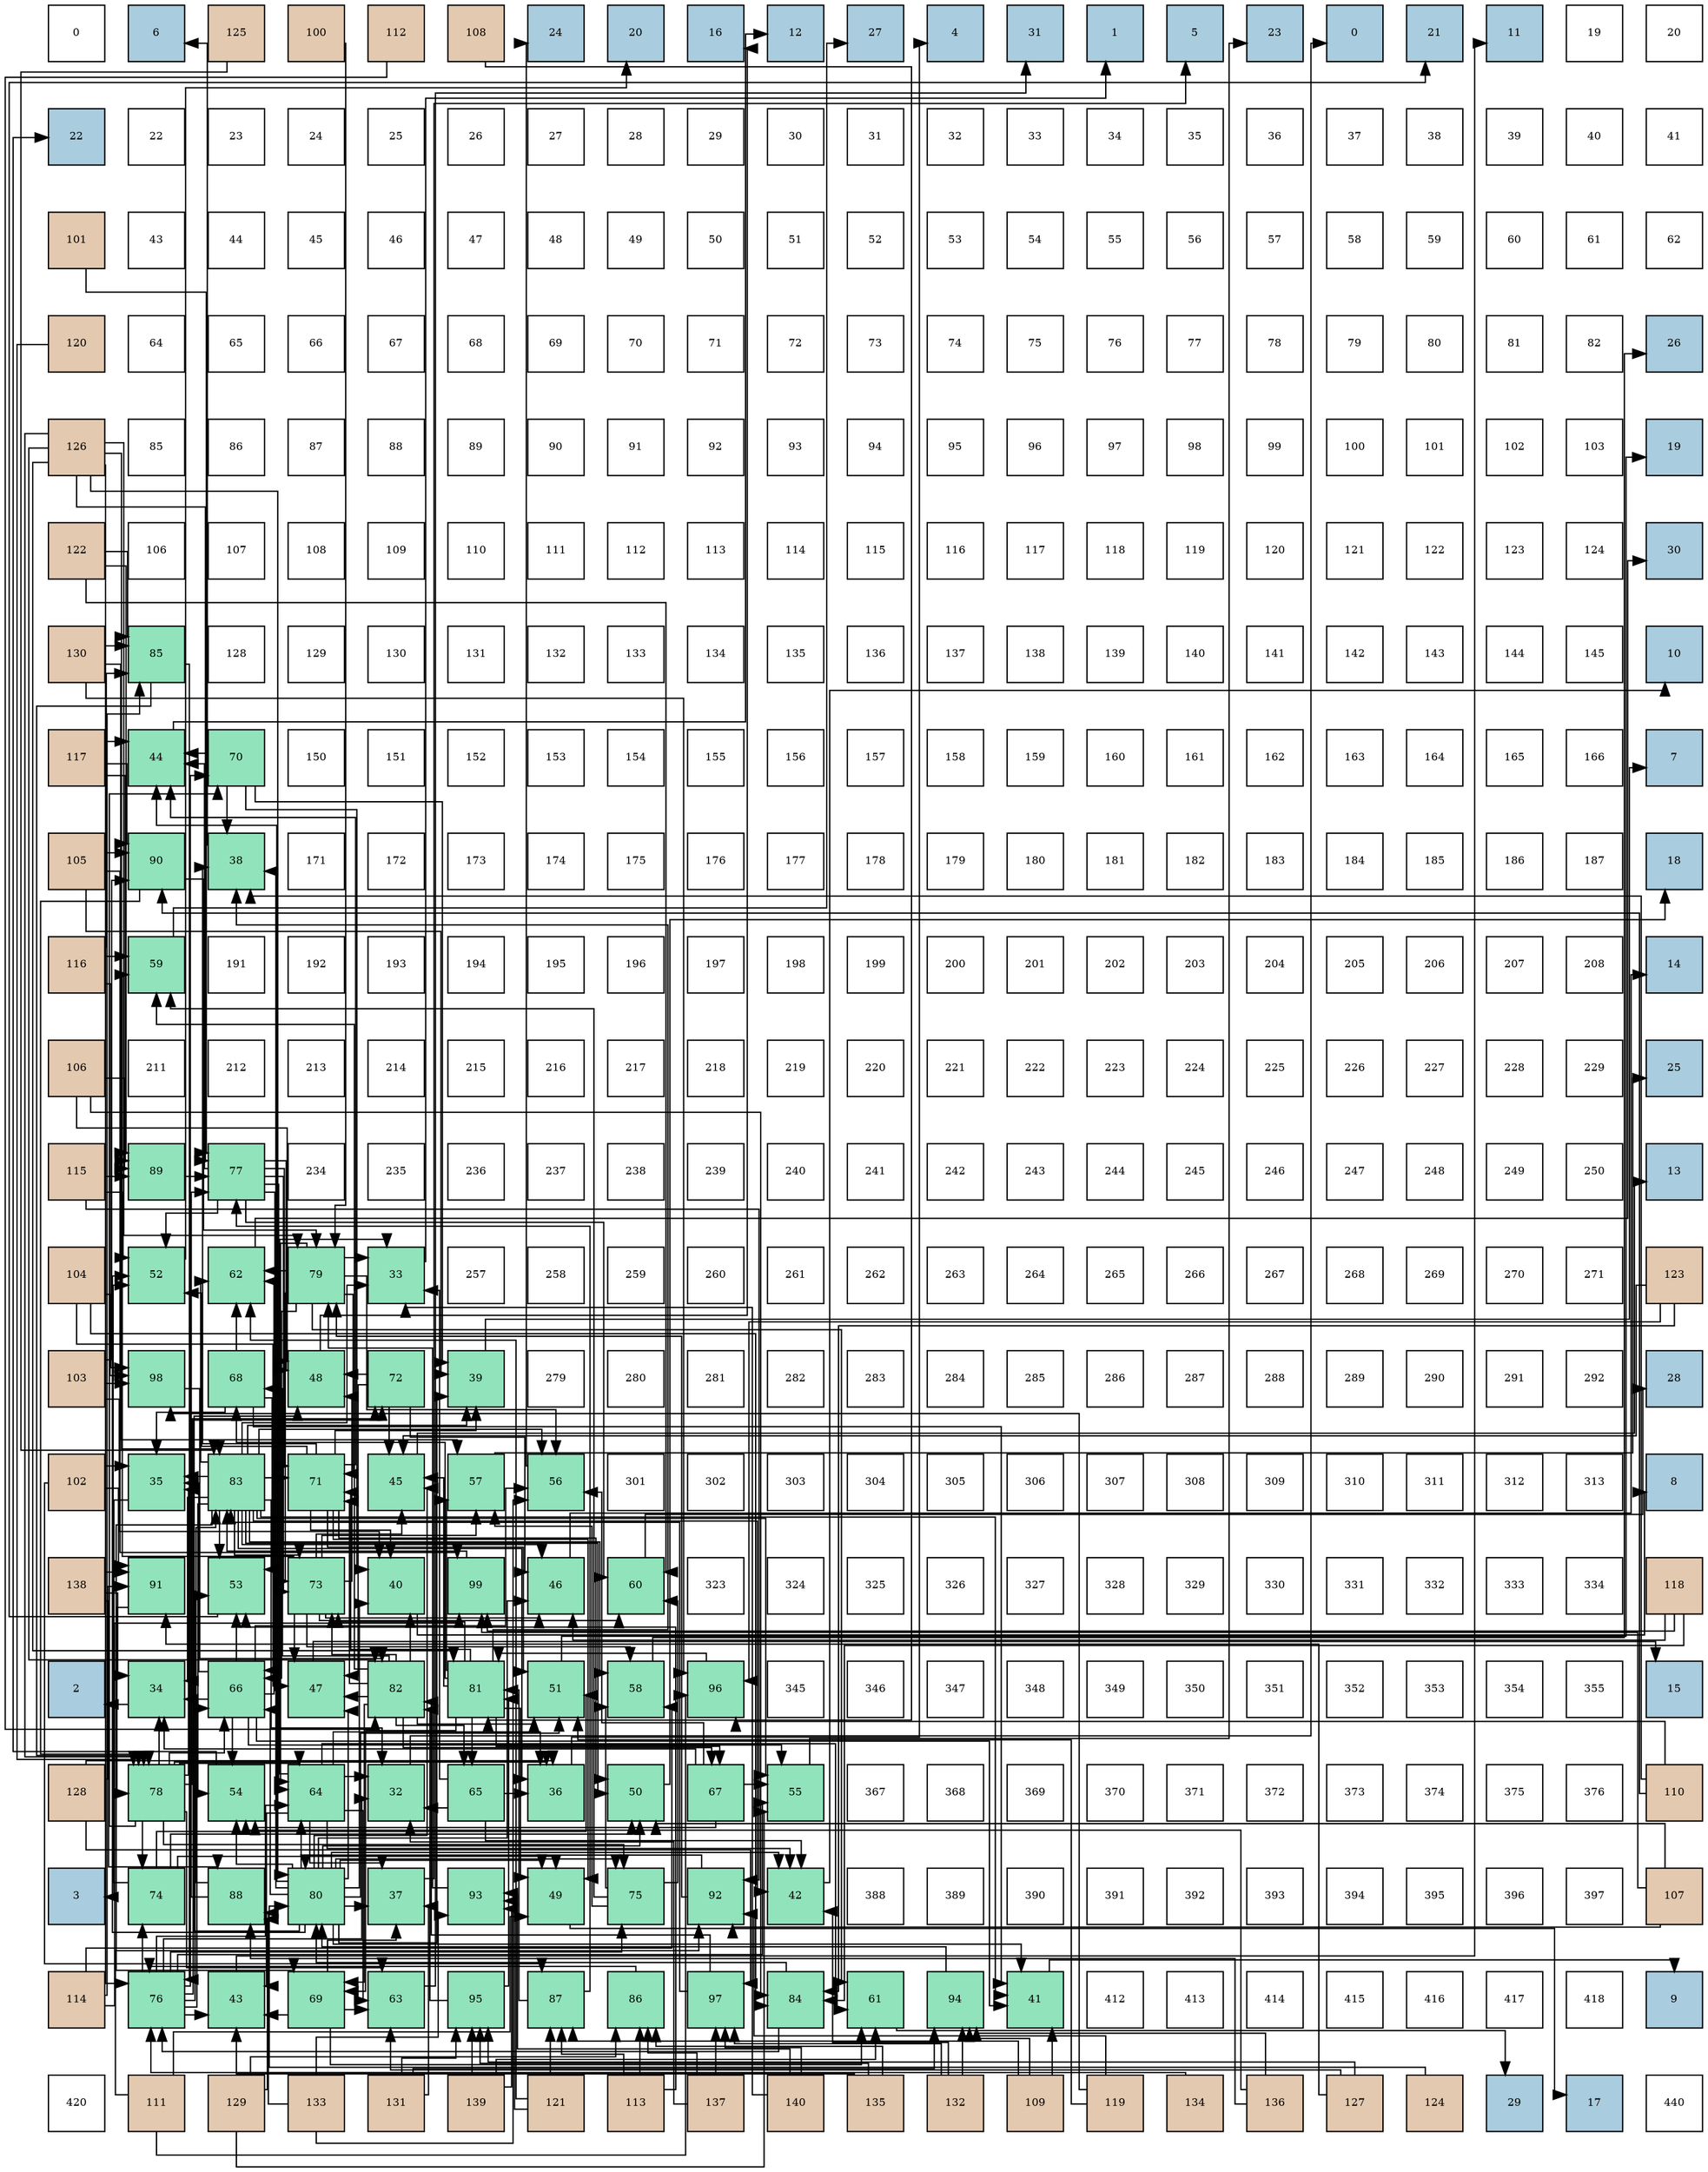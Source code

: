 digraph layout{
 rankdir=TB;
 splines=ortho;
 node [style=filled shape=square fixedsize=true width=0.6];
0[label="0", fontsize=8, fillcolor="#ffffff"];
1[label="6", fontsize=8, fillcolor="#a9ccde"];
2[label="125", fontsize=8, fillcolor="#e3c9af"];
3[label="100", fontsize=8, fillcolor="#e3c9af"];
4[label="112", fontsize=8, fillcolor="#e3c9af"];
5[label="108", fontsize=8, fillcolor="#e3c9af"];
6[label="24", fontsize=8, fillcolor="#a9ccde"];
7[label="20", fontsize=8, fillcolor="#a9ccde"];
8[label="16", fontsize=8, fillcolor="#a9ccde"];
9[label="12", fontsize=8, fillcolor="#a9ccde"];
10[label="27", fontsize=8, fillcolor="#a9ccde"];
11[label="4", fontsize=8, fillcolor="#a9ccde"];
12[label="31", fontsize=8, fillcolor="#a9ccde"];
13[label="1", fontsize=8, fillcolor="#a9ccde"];
14[label="5", fontsize=8, fillcolor="#a9ccde"];
15[label="23", fontsize=8, fillcolor="#a9ccde"];
16[label="0", fontsize=8, fillcolor="#a9ccde"];
17[label="21", fontsize=8, fillcolor="#a9ccde"];
18[label="11", fontsize=8, fillcolor="#a9ccde"];
19[label="19", fontsize=8, fillcolor="#ffffff"];
20[label="20", fontsize=8, fillcolor="#ffffff"];
21[label="22", fontsize=8, fillcolor="#a9ccde"];
22[label="22", fontsize=8, fillcolor="#ffffff"];
23[label="23", fontsize=8, fillcolor="#ffffff"];
24[label="24", fontsize=8, fillcolor="#ffffff"];
25[label="25", fontsize=8, fillcolor="#ffffff"];
26[label="26", fontsize=8, fillcolor="#ffffff"];
27[label="27", fontsize=8, fillcolor="#ffffff"];
28[label="28", fontsize=8, fillcolor="#ffffff"];
29[label="29", fontsize=8, fillcolor="#ffffff"];
30[label="30", fontsize=8, fillcolor="#ffffff"];
31[label="31", fontsize=8, fillcolor="#ffffff"];
32[label="32", fontsize=8, fillcolor="#ffffff"];
33[label="33", fontsize=8, fillcolor="#ffffff"];
34[label="34", fontsize=8, fillcolor="#ffffff"];
35[label="35", fontsize=8, fillcolor="#ffffff"];
36[label="36", fontsize=8, fillcolor="#ffffff"];
37[label="37", fontsize=8, fillcolor="#ffffff"];
38[label="38", fontsize=8, fillcolor="#ffffff"];
39[label="39", fontsize=8, fillcolor="#ffffff"];
40[label="40", fontsize=8, fillcolor="#ffffff"];
41[label="41", fontsize=8, fillcolor="#ffffff"];
42[label="101", fontsize=8, fillcolor="#e3c9af"];
43[label="43", fontsize=8, fillcolor="#ffffff"];
44[label="44", fontsize=8, fillcolor="#ffffff"];
45[label="45", fontsize=8, fillcolor="#ffffff"];
46[label="46", fontsize=8, fillcolor="#ffffff"];
47[label="47", fontsize=8, fillcolor="#ffffff"];
48[label="48", fontsize=8, fillcolor="#ffffff"];
49[label="49", fontsize=8, fillcolor="#ffffff"];
50[label="50", fontsize=8, fillcolor="#ffffff"];
51[label="51", fontsize=8, fillcolor="#ffffff"];
52[label="52", fontsize=8, fillcolor="#ffffff"];
53[label="53", fontsize=8, fillcolor="#ffffff"];
54[label="54", fontsize=8, fillcolor="#ffffff"];
55[label="55", fontsize=8, fillcolor="#ffffff"];
56[label="56", fontsize=8, fillcolor="#ffffff"];
57[label="57", fontsize=8, fillcolor="#ffffff"];
58[label="58", fontsize=8, fillcolor="#ffffff"];
59[label="59", fontsize=8, fillcolor="#ffffff"];
60[label="60", fontsize=8, fillcolor="#ffffff"];
61[label="61", fontsize=8, fillcolor="#ffffff"];
62[label="62", fontsize=8, fillcolor="#ffffff"];
63[label="120", fontsize=8, fillcolor="#e3c9af"];
64[label="64", fontsize=8, fillcolor="#ffffff"];
65[label="65", fontsize=8, fillcolor="#ffffff"];
66[label="66", fontsize=8, fillcolor="#ffffff"];
67[label="67", fontsize=8, fillcolor="#ffffff"];
68[label="68", fontsize=8, fillcolor="#ffffff"];
69[label="69", fontsize=8, fillcolor="#ffffff"];
70[label="70", fontsize=8, fillcolor="#ffffff"];
71[label="71", fontsize=8, fillcolor="#ffffff"];
72[label="72", fontsize=8, fillcolor="#ffffff"];
73[label="73", fontsize=8, fillcolor="#ffffff"];
74[label="74", fontsize=8, fillcolor="#ffffff"];
75[label="75", fontsize=8, fillcolor="#ffffff"];
76[label="76", fontsize=8, fillcolor="#ffffff"];
77[label="77", fontsize=8, fillcolor="#ffffff"];
78[label="78", fontsize=8, fillcolor="#ffffff"];
79[label="79", fontsize=8, fillcolor="#ffffff"];
80[label="80", fontsize=8, fillcolor="#ffffff"];
81[label="81", fontsize=8, fillcolor="#ffffff"];
82[label="82", fontsize=8, fillcolor="#ffffff"];
83[label="26", fontsize=8, fillcolor="#a9ccde"];
84[label="126", fontsize=8, fillcolor="#e3c9af"];
85[label="85", fontsize=8, fillcolor="#ffffff"];
86[label="86", fontsize=8, fillcolor="#ffffff"];
87[label="87", fontsize=8, fillcolor="#ffffff"];
88[label="88", fontsize=8, fillcolor="#ffffff"];
89[label="89", fontsize=8, fillcolor="#ffffff"];
90[label="90", fontsize=8, fillcolor="#ffffff"];
91[label="91", fontsize=8, fillcolor="#ffffff"];
92[label="92", fontsize=8, fillcolor="#ffffff"];
93[label="93", fontsize=8, fillcolor="#ffffff"];
94[label="94", fontsize=8, fillcolor="#ffffff"];
95[label="95", fontsize=8, fillcolor="#ffffff"];
96[label="96", fontsize=8, fillcolor="#ffffff"];
97[label="97", fontsize=8, fillcolor="#ffffff"];
98[label="98", fontsize=8, fillcolor="#ffffff"];
99[label="99", fontsize=8, fillcolor="#ffffff"];
100[label="100", fontsize=8, fillcolor="#ffffff"];
101[label="101", fontsize=8, fillcolor="#ffffff"];
102[label="102", fontsize=8, fillcolor="#ffffff"];
103[label="103", fontsize=8, fillcolor="#ffffff"];
104[label="19", fontsize=8, fillcolor="#a9ccde"];
105[label="122", fontsize=8, fillcolor="#e3c9af"];
106[label="106", fontsize=8, fillcolor="#ffffff"];
107[label="107", fontsize=8, fillcolor="#ffffff"];
108[label="108", fontsize=8, fillcolor="#ffffff"];
109[label="109", fontsize=8, fillcolor="#ffffff"];
110[label="110", fontsize=8, fillcolor="#ffffff"];
111[label="111", fontsize=8, fillcolor="#ffffff"];
112[label="112", fontsize=8, fillcolor="#ffffff"];
113[label="113", fontsize=8, fillcolor="#ffffff"];
114[label="114", fontsize=8, fillcolor="#ffffff"];
115[label="115", fontsize=8, fillcolor="#ffffff"];
116[label="116", fontsize=8, fillcolor="#ffffff"];
117[label="117", fontsize=8, fillcolor="#ffffff"];
118[label="118", fontsize=8, fillcolor="#ffffff"];
119[label="119", fontsize=8, fillcolor="#ffffff"];
120[label="120", fontsize=8, fillcolor="#ffffff"];
121[label="121", fontsize=8, fillcolor="#ffffff"];
122[label="122", fontsize=8, fillcolor="#ffffff"];
123[label="123", fontsize=8, fillcolor="#ffffff"];
124[label="124", fontsize=8, fillcolor="#ffffff"];
125[label="30", fontsize=8, fillcolor="#a9ccde"];
126[label="130", fontsize=8, fillcolor="#e3c9af"];
127[label="85", fontsize=8, fillcolor="#91e3bb"];
128[label="128", fontsize=8, fillcolor="#ffffff"];
129[label="129", fontsize=8, fillcolor="#ffffff"];
130[label="130", fontsize=8, fillcolor="#ffffff"];
131[label="131", fontsize=8, fillcolor="#ffffff"];
132[label="132", fontsize=8, fillcolor="#ffffff"];
133[label="133", fontsize=8, fillcolor="#ffffff"];
134[label="134", fontsize=8, fillcolor="#ffffff"];
135[label="135", fontsize=8, fillcolor="#ffffff"];
136[label="136", fontsize=8, fillcolor="#ffffff"];
137[label="137", fontsize=8, fillcolor="#ffffff"];
138[label="138", fontsize=8, fillcolor="#ffffff"];
139[label="139", fontsize=8, fillcolor="#ffffff"];
140[label="140", fontsize=8, fillcolor="#ffffff"];
141[label="141", fontsize=8, fillcolor="#ffffff"];
142[label="142", fontsize=8, fillcolor="#ffffff"];
143[label="143", fontsize=8, fillcolor="#ffffff"];
144[label="144", fontsize=8, fillcolor="#ffffff"];
145[label="145", fontsize=8, fillcolor="#ffffff"];
146[label="10", fontsize=8, fillcolor="#a9ccde"];
147[label="117", fontsize=8, fillcolor="#e3c9af"];
148[label="44", fontsize=8, fillcolor="#91e3bb"];
149[label="70", fontsize=8, fillcolor="#91e3bb"];
150[label="150", fontsize=8, fillcolor="#ffffff"];
151[label="151", fontsize=8, fillcolor="#ffffff"];
152[label="152", fontsize=8, fillcolor="#ffffff"];
153[label="153", fontsize=8, fillcolor="#ffffff"];
154[label="154", fontsize=8, fillcolor="#ffffff"];
155[label="155", fontsize=8, fillcolor="#ffffff"];
156[label="156", fontsize=8, fillcolor="#ffffff"];
157[label="157", fontsize=8, fillcolor="#ffffff"];
158[label="158", fontsize=8, fillcolor="#ffffff"];
159[label="159", fontsize=8, fillcolor="#ffffff"];
160[label="160", fontsize=8, fillcolor="#ffffff"];
161[label="161", fontsize=8, fillcolor="#ffffff"];
162[label="162", fontsize=8, fillcolor="#ffffff"];
163[label="163", fontsize=8, fillcolor="#ffffff"];
164[label="164", fontsize=8, fillcolor="#ffffff"];
165[label="165", fontsize=8, fillcolor="#ffffff"];
166[label="166", fontsize=8, fillcolor="#ffffff"];
167[label="7", fontsize=8, fillcolor="#a9ccde"];
168[label="105", fontsize=8, fillcolor="#e3c9af"];
169[label="90", fontsize=8, fillcolor="#91e3bb"];
170[label="38", fontsize=8, fillcolor="#91e3bb"];
171[label="171", fontsize=8, fillcolor="#ffffff"];
172[label="172", fontsize=8, fillcolor="#ffffff"];
173[label="173", fontsize=8, fillcolor="#ffffff"];
174[label="174", fontsize=8, fillcolor="#ffffff"];
175[label="175", fontsize=8, fillcolor="#ffffff"];
176[label="176", fontsize=8, fillcolor="#ffffff"];
177[label="177", fontsize=8, fillcolor="#ffffff"];
178[label="178", fontsize=8, fillcolor="#ffffff"];
179[label="179", fontsize=8, fillcolor="#ffffff"];
180[label="180", fontsize=8, fillcolor="#ffffff"];
181[label="181", fontsize=8, fillcolor="#ffffff"];
182[label="182", fontsize=8, fillcolor="#ffffff"];
183[label="183", fontsize=8, fillcolor="#ffffff"];
184[label="184", fontsize=8, fillcolor="#ffffff"];
185[label="185", fontsize=8, fillcolor="#ffffff"];
186[label="186", fontsize=8, fillcolor="#ffffff"];
187[label="187", fontsize=8, fillcolor="#ffffff"];
188[label="18", fontsize=8, fillcolor="#a9ccde"];
189[label="116", fontsize=8, fillcolor="#e3c9af"];
190[label="59", fontsize=8, fillcolor="#91e3bb"];
191[label="191", fontsize=8, fillcolor="#ffffff"];
192[label="192", fontsize=8, fillcolor="#ffffff"];
193[label="193", fontsize=8, fillcolor="#ffffff"];
194[label="194", fontsize=8, fillcolor="#ffffff"];
195[label="195", fontsize=8, fillcolor="#ffffff"];
196[label="196", fontsize=8, fillcolor="#ffffff"];
197[label="197", fontsize=8, fillcolor="#ffffff"];
198[label="198", fontsize=8, fillcolor="#ffffff"];
199[label="199", fontsize=8, fillcolor="#ffffff"];
200[label="200", fontsize=8, fillcolor="#ffffff"];
201[label="201", fontsize=8, fillcolor="#ffffff"];
202[label="202", fontsize=8, fillcolor="#ffffff"];
203[label="203", fontsize=8, fillcolor="#ffffff"];
204[label="204", fontsize=8, fillcolor="#ffffff"];
205[label="205", fontsize=8, fillcolor="#ffffff"];
206[label="206", fontsize=8, fillcolor="#ffffff"];
207[label="207", fontsize=8, fillcolor="#ffffff"];
208[label="208", fontsize=8, fillcolor="#ffffff"];
209[label="14", fontsize=8, fillcolor="#a9ccde"];
210[label="106", fontsize=8, fillcolor="#e3c9af"];
211[label="211", fontsize=8, fillcolor="#ffffff"];
212[label="212", fontsize=8, fillcolor="#ffffff"];
213[label="213", fontsize=8, fillcolor="#ffffff"];
214[label="214", fontsize=8, fillcolor="#ffffff"];
215[label="215", fontsize=8, fillcolor="#ffffff"];
216[label="216", fontsize=8, fillcolor="#ffffff"];
217[label="217", fontsize=8, fillcolor="#ffffff"];
218[label="218", fontsize=8, fillcolor="#ffffff"];
219[label="219", fontsize=8, fillcolor="#ffffff"];
220[label="220", fontsize=8, fillcolor="#ffffff"];
221[label="221", fontsize=8, fillcolor="#ffffff"];
222[label="222", fontsize=8, fillcolor="#ffffff"];
223[label="223", fontsize=8, fillcolor="#ffffff"];
224[label="224", fontsize=8, fillcolor="#ffffff"];
225[label="225", fontsize=8, fillcolor="#ffffff"];
226[label="226", fontsize=8, fillcolor="#ffffff"];
227[label="227", fontsize=8, fillcolor="#ffffff"];
228[label="228", fontsize=8, fillcolor="#ffffff"];
229[label="229", fontsize=8, fillcolor="#ffffff"];
230[label="25", fontsize=8, fillcolor="#a9ccde"];
231[label="115", fontsize=8, fillcolor="#e3c9af"];
232[label="89", fontsize=8, fillcolor="#91e3bb"];
233[label="77", fontsize=8, fillcolor="#91e3bb"];
234[label="234", fontsize=8, fillcolor="#ffffff"];
235[label="235", fontsize=8, fillcolor="#ffffff"];
236[label="236", fontsize=8, fillcolor="#ffffff"];
237[label="237", fontsize=8, fillcolor="#ffffff"];
238[label="238", fontsize=8, fillcolor="#ffffff"];
239[label="239", fontsize=8, fillcolor="#ffffff"];
240[label="240", fontsize=8, fillcolor="#ffffff"];
241[label="241", fontsize=8, fillcolor="#ffffff"];
242[label="242", fontsize=8, fillcolor="#ffffff"];
243[label="243", fontsize=8, fillcolor="#ffffff"];
244[label="244", fontsize=8, fillcolor="#ffffff"];
245[label="245", fontsize=8, fillcolor="#ffffff"];
246[label="246", fontsize=8, fillcolor="#ffffff"];
247[label="247", fontsize=8, fillcolor="#ffffff"];
248[label="248", fontsize=8, fillcolor="#ffffff"];
249[label="249", fontsize=8, fillcolor="#ffffff"];
250[label="250", fontsize=8, fillcolor="#ffffff"];
251[label="13", fontsize=8, fillcolor="#a9ccde"];
252[label="104", fontsize=8, fillcolor="#e3c9af"];
253[label="52", fontsize=8, fillcolor="#91e3bb"];
254[label="62", fontsize=8, fillcolor="#91e3bb"];
255[label="79", fontsize=8, fillcolor="#91e3bb"];
256[label="33", fontsize=8, fillcolor="#91e3bb"];
257[label="257", fontsize=8, fillcolor="#ffffff"];
258[label="258", fontsize=8, fillcolor="#ffffff"];
259[label="259", fontsize=8, fillcolor="#ffffff"];
260[label="260", fontsize=8, fillcolor="#ffffff"];
261[label="261", fontsize=8, fillcolor="#ffffff"];
262[label="262", fontsize=8, fillcolor="#ffffff"];
263[label="263", fontsize=8, fillcolor="#ffffff"];
264[label="264", fontsize=8, fillcolor="#ffffff"];
265[label="265", fontsize=8, fillcolor="#ffffff"];
266[label="266", fontsize=8, fillcolor="#ffffff"];
267[label="267", fontsize=8, fillcolor="#ffffff"];
268[label="268", fontsize=8, fillcolor="#ffffff"];
269[label="269", fontsize=8, fillcolor="#ffffff"];
270[label="270", fontsize=8, fillcolor="#ffffff"];
271[label="271", fontsize=8, fillcolor="#ffffff"];
272[label="123", fontsize=8, fillcolor="#e3c9af"];
273[label="103", fontsize=8, fillcolor="#e3c9af"];
274[label="98", fontsize=8, fillcolor="#91e3bb"];
275[label="68", fontsize=8, fillcolor="#91e3bb"];
276[label="48", fontsize=8, fillcolor="#91e3bb"];
277[label="72", fontsize=8, fillcolor="#91e3bb"];
278[label="39", fontsize=8, fillcolor="#91e3bb"];
279[label="279", fontsize=8, fillcolor="#ffffff"];
280[label="280", fontsize=8, fillcolor="#ffffff"];
281[label="281", fontsize=8, fillcolor="#ffffff"];
282[label="282", fontsize=8, fillcolor="#ffffff"];
283[label="283", fontsize=8, fillcolor="#ffffff"];
284[label="284", fontsize=8, fillcolor="#ffffff"];
285[label="285", fontsize=8, fillcolor="#ffffff"];
286[label="286", fontsize=8, fillcolor="#ffffff"];
287[label="287", fontsize=8, fillcolor="#ffffff"];
288[label="288", fontsize=8, fillcolor="#ffffff"];
289[label="289", fontsize=8, fillcolor="#ffffff"];
290[label="290", fontsize=8, fillcolor="#ffffff"];
291[label="291", fontsize=8, fillcolor="#ffffff"];
292[label="292", fontsize=8, fillcolor="#ffffff"];
293[label="28", fontsize=8, fillcolor="#a9ccde"];
294[label="102", fontsize=8, fillcolor="#e3c9af"];
295[label="35", fontsize=8, fillcolor="#91e3bb"];
296[label="83", fontsize=8, fillcolor="#91e3bb"];
297[label="71", fontsize=8, fillcolor="#91e3bb"];
298[label="45", fontsize=8, fillcolor="#91e3bb"];
299[label="57", fontsize=8, fillcolor="#91e3bb"];
300[label="56", fontsize=8, fillcolor="#91e3bb"];
301[label="301", fontsize=8, fillcolor="#ffffff"];
302[label="302", fontsize=8, fillcolor="#ffffff"];
303[label="303", fontsize=8, fillcolor="#ffffff"];
304[label="304", fontsize=8, fillcolor="#ffffff"];
305[label="305", fontsize=8, fillcolor="#ffffff"];
306[label="306", fontsize=8, fillcolor="#ffffff"];
307[label="307", fontsize=8, fillcolor="#ffffff"];
308[label="308", fontsize=8, fillcolor="#ffffff"];
309[label="309", fontsize=8, fillcolor="#ffffff"];
310[label="310", fontsize=8, fillcolor="#ffffff"];
311[label="311", fontsize=8, fillcolor="#ffffff"];
312[label="312", fontsize=8, fillcolor="#ffffff"];
313[label="313", fontsize=8, fillcolor="#ffffff"];
314[label="8", fontsize=8, fillcolor="#a9ccde"];
315[label="138", fontsize=8, fillcolor="#e3c9af"];
316[label="91", fontsize=8, fillcolor="#91e3bb"];
317[label="53", fontsize=8, fillcolor="#91e3bb"];
318[label="73", fontsize=8, fillcolor="#91e3bb"];
319[label="40", fontsize=8, fillcolor="#91e3bb"];
320[label="99", fontsize=8, fillcolor="#91e3bb"];
321[label="46", fontsize=8, fillcolor="#91e3bb"];
322[label="60", fontsize=8, fillcolor="#91e3bb"];
323[label="323", fontsize=8, fillcolor="#ffffff"];
324[label="324", fontsize=8, fillcolor="#ffffff"];
325[label="325", fontsize=8, fillcolor="#ffffff"];
326[label="326", fontsize=8, fillcolor="#ffffff"];
327[label="327", fontsize=8, fillcolor="#ffffff"];
328[label="328", fontsize=8, fillcolor="#ffffff"];
329[label="329", fontsize=8, fillcolor="#ffffff"];
330[label="330", fontsize=8, fillcolor="#ffffff"];
331[label="331", fontsize=8, fillcolor="#ffffff"];
332[label="332", fontsize=8, fillcolor="#ffffff"];
333[label="333", fontsize=8, fillcolor="#ffffff"];
334[label="334", fontsize=8, fillcolor="#ffffff"];
335[label="118", fontsize=8, fillcolor="#e3c9af"];
336[label="2", fontsize=8, fillcolor="#a9ccde"];
337[label="34", fontsize=8, fillcolor="#91e3bb"];
338[label="66", fontsize=8, fillcolor="#91e3bb"];
339[label="47", fontsize=8, fillcolor="#91e3bb"];
340[label="82", fontsize=8, fillcolor="#91e3bb"];
341[label="81", fontsize=8, fillcolor="#91e3bb"];
342[label="51", fontsize=8, fillcolor="#91e3bb"];
343[label="58", fontsize=8, fillcolor="#91e3bb"];
344[label="96", fontsize=8, fillcolor="#91e3bb"];
345[label="345", fontsize=8, fillcolor="#ffffff"];
346[label="346", fontsize=8, fillcolor="#ffffff"];
347[label="347", fontsize=8, fillcolor="#ffffff"];
348[label="348", fontsize=8, fillcolor="#ffffff"];
349[label="349", fontsize=8, fillcolor="#ffffff"];
350[label="350", fontsize=8, fillcolor="#ffffff"];
351[label="351", fontsize=8, fillcolor="#ffffff"];
352[label="352", fontsize=8, fillcolor="#ffffff"];
353[label="353", fontsize=8, fillcolor="#ffffff"];
354[label="354", fontsize=8, fillcolor="#ffffff"];
355[label="355", fontsize=8, fillcolor="#ffffff"];
356[label="15", fontsize=8, fillcolor="#a9ccde"];
357[label="128", fontsize=8, fillcolor="#e3c9af"];
358[label="78", fontsize=8, fillcolor="#91e3bb"];
359[label="54", fontsize=8, fillcolor="#91e3bb"];
360[label="64", fontsize=8, fillcolor="#91e3bb"];
361[label="32", fontsize=8, fillcolor="#91e3bb"];
362[label="65", fontsize=8, fillcolor="#91e3bb"];
363[label="36", fontsize=8, fillcolor="#91e3bb"];
364[label="50", fontsize=8, fillcolor="#91e3bb"];
365[label="67", fontsize=8, fillcolor="#91e3bb"];
366[label="55", fontsize=8, fillcolor="#91e3bb"];
367[label="367", fontsize=8, fillcolor="#ffffff"];
368[label="368", fontsize=8, fillcolor="#ffffff"];
369[label="369", fontsize=8, fillcolor="#ffffff"];
370[label="370", fontsize=8, fillcolor="#ffffff"];
371[label="371", fontsize=8, fillcolor="#ffffff"];
372[label="372", fontsize=8, fillcolor="#ffffff"];
373[label="373", fontsize=8, fillcolor="#ffffff"];
374[label="374", fontsize=8, fillcolor="#ffffff"];
375[label="375", fontsize=8, fillcolor="#ffffff"];
376[label="376", fontsize=8, fillcolor="#ffffff"];
377[label="110", fontsize=8, fillcolor="#e3c9af"];
378[label="3", fontsize=8, fillcolor="#a9ccde"];
379[label="74", fontsize=8, fillcolor="#91e3bb"];
380[label="88", fontsize=8, fillcolor="#91e3bb"];
381[label="80", fontsize=8, fillcolor="#91e3bb"];
382[label="37", fontsize=8, fillcolor="#91e3bb"];
383[label="93", fontsize=8, fillcolor="#91e3bb"];
384[label="49", fontsize=8, fillcolor="#91e3bb"];
385[label="75", fontsize=8, fillcolor="#91e3bb"];
386[label="92", fontsize=8, fillcolor="#91e3bb"];
387[label="42", fontsize=8, fillcolor="#91e3bb"];
388[label="388", fontsize=8, fillcolor="#ffffff"];
389[label="389", fontsize=8, fillcolor="#ffffff"];
390[label="390", fontsize=8, fillcolor="#ffffff"];
391[label="391", fontsize=8, fillcolor="#ffffff"];
392[label="392", fontsize=8, fillcolor="#ffffff"];
393[label="393", fontsize=8, fillcolor="#ffffff"];
394[label="394", fontsize=8, fillcolor="#ffffff"];
395[label="395", fontsize=8, fillcolor="#ffffff"];
396[label="396", fontsize=8, fillcolor="#ffffff"];
397[label="397", fontsize=8, fillcolor="#ffffff"];
398[label="107", fontsize=8, fillcolor="#e3c9af"];
399[label="114", fontsize=8, fillcolor="#e3c9af"];
400[label="76", fontsize=8, fillcolor="#91e3bb"];
401[label="43", fontsize=8, fillcolor="#91e3bb"];
402[label="69", fontsize=8, fillcolor="#91e3bb"];
403[label="63", fontsize=8, fillcolor="#91e3bb"];
404[label="95", fontsize=8, fillcolor="#91e3bb"];
405[label="87", fontsize=8, fillcolor="#91e3bb"];
406[label="86", fontsize=8, fillcolor="#91e3bb"];
407[label="97", fontsize=8, fillcolor="#91e3bb"];
408[label="84", fontsize=8, fillcolor="#91e3bb"];
409[label="61", fontsize=8, fillcolor="#91e3bb"];
410[label="94", fontsize=8, fillcolor="#91e3bb"];
411[label="41", fontsize=8, fillcolor="#91e3bb"];
412[label="412", fontsize=8, fillcolor="#ffffff"];
413[label="413", fontsize=8, fillcolor="#ffffff"];
414[label="414", fontsize=8, fillcolor="#ffffff"];
415[label="415", fontsize=8, fillcolor="#ffffff"];
416[label="416", fontsize=8, fillcolor="#ffffff"];
417[label="417", fontsize=8, fillcolor="#ffffff"];
418[label="418", fontsize=8, fillcolor="#ffffff"];
419[label="9", fontsize=8, fillcolor="#a9ccde"];
420[label="420", fontsize=8, fillcolor="#ffffff"];
421[label="111", fontsize=8, fillcolor="#e3c9af"];
422[label="129", fontsize=8, fillcolor="#e3c9af"];
423[label="133", fontsize=8, fillcolor="#e3c9af"];
424[label="131", fontsize=8, fillcolor="#e3c9af"];
425[label="139", fontsize=8, fillcolor="#e3c9af"];
426[label="121", fontsize=8, fillcolor="#e3c9af"];
427[label="113", fontsize=8, fillcolor="#e3c9af"];
428[label="137", fontsize=8, fillcolor="#e3c9af"];
429[label="140", fontsize=8, fillcolor="#e3c9af"];
430[label="135", fontsize=8, fillcolor="#e3c9af"];
431[label="132", fontsize=8, fillcolor="#e3c9af"];
432[label="109", fontsize=8, fillcolor="#e3c9af"];
433[label="119", fontsize=8, fillcolor="#e3c9af"];
434[label="134", fontsize=8, fillcolor="#e3c9af"];
435[label="136", fontsize=8, fillcolor="#e3c9af"];
436[label="127", fontsize=8, fillcolor="#e3c9af"];
437[label="124", fontsize=8, fillcolor="#e3c9af"];
438[label="29", fontsize=8, fillcolor="#a9ccde"];
439[label="17", fontsize=8, fillcolor="#a9ccde"];
440[label="440", fontsize=8, fillcolor="#ffffff"];
edge [constraint=false, style=vis];361 -> 16;
256 -> 13;
337 -> 336;
295 -> 378;
363 -> 11;
382 -> 14;
170 -> 1;
278 -> 167;
319 -> 314;
411 -> 419;
387 -> 146;
401 -> 18;
148 -> 9;
298 -> 251;
321 -> 209;
339 -> 356;
276 -> 8;
384 -> 439;
364 -> 188;
342 -> 104;
253 -> 7;
317 -> 17;
359 -> 21;
366 -> 15;
300 -> 6;
299 -> 230;
343 -> 83;
190 -> 10;
322 -> 293;
409 -> 438;
254 -> 125;
403 -> 12;
360 -> 361;
360 -> 256;
360 -> 363;
360 -> 382;
360 -> 387;
360 -> 401;
360 -> 409;
360 -> 403;
362 -> 361;
362 -> 256;
362 -> 363;
362 -> 387;
338 -> 337;
338 -> 295;
338 -> 411;
338 -> 317;
338 -> 359;
338 -> 366;
338 -> 300;
338 -> 254;
365 -> 337;
365 -> 359;
365 -> 366;
365 -> 300;
275 -> 295;
275 -> 411;
275 -> 317;
275 -> 254;
402 -> 382;
402 -> 401;
402 -> 409;
402 -> 403;
149 -> 170;
149 -> 278;
149 -> 319;
149 -> 148;
297 -> 170;
297 -> 278;
297 -> 319;
297 -> 148;
297 -> 384;
297 -> 364;
297 -> 342;
297 -> 253;
277 -> 298;
277 -> 321;
277 -> 339;
277 -> 276;
318 -> 298;
318 -> 321;
318 -> 339;
318 -> 276;
318 -> 299;
318 -> 343;
318 -> 190;
318 -> 322;
379 -> 384;
379 -> 364;
379 -> 342;
379 -> 253;
385 -> 299;
385 -> 343;
385 -> 190;
385 -> 322;
400 -> 361;
400 -> 401;
400 -> 317;
400 -> 366;
400 -> 360;
400 -> 338;
400 -> 149;
400 -> 277;
400 -> 379;
400 -> 385;
233 -> 148;
233 -> 276;
233 -> 253;
233 -> 322;
233 -> 360;
233 -> 338;
233 -> 297;
233 -> 318;
358 -> 337;
358 -> 295;
358 -> 363;
358 -> 403;
358 -> 360;
358 -> 338;
358 -> 149;
358 -> 277;
358 -> 379;
358 -> 385;
255 -> 256;
255 -> 300;
255 -> 409;
255 -> 254;
255 -> 360;
255 -> 338;
255 -> 297;
255 -> 318;
381 -> 382;
381 -> 170;
381 -> 278;
381 -> 319;
381 -> 411;
381 -> 387;
381 -> 148;
381 -> 298;
381 -> 321;
381 -> 339;
381 -> 276;
381 -> 384;
381 -> 364;
381 -> 342;
381 -> 253;
381 -> 359;
381 -> 360;
381 -> 338;
381 -> 385;
341 -> 170;
341 -> 298;
341 -> 384;
341 -> 299;
341 -> 362;
341 -> 365;
341 -> 275;
341 -> 402;
341 -> 297;
341 -> 318;
340 -> 319;
340 -> 339;
340 -> 342;
340 -> 190;
340 -> 362;
340 -> 365;
340 -> 275;
340 -> 402;
340 -> 297;
340 -> 318;
296 -> 361;
296 -> 256;
296 -> 337;
296 -> 295;
296 -> 363;
296 -> 278;
296 -> 411;
296 -> 387;
296 -> 321;
296 -> 364;
296 -> 317;
296 -> 359;
296 -> 366;
296 -> 300;
296 -> 343;
296 -> 254;
296 -> 402;
296 -> 297;
296 -> 318;
408 -> 400;
408 -> 381;
127 -> 400;
127 -> 358;
406 -> 400;
405 -> 233;
405 -> 341;
380 -> 233;
380 -> 296;
232 -> 233;
169 -> 358;
169 -> 255;
316 -> 358;
386 -> 255;
386 -> 381;
383 -> 255;
410 -> 381;
404 -> 341;
404 -> 340;
344 -> 341;
407 -> 340;
407 -> 296;
274 -> 340;
320 -> 296;
3 -> 255;
42 -> 233;
294 -> 295;
294 -> 405;
294 -> 316;
273 -> 319;
273 -> 169;
273 -> 274;
252 -> 339;
252 -> 408;
252 -> 274;
168 -> 278;
168 -> 169;
168 -> 320;
210 -> 276;
210 -> 408;
210 -> 232;
398 -> 364;
398 -> 386;
398 -> 320;
5 -> 341;
432 -> 411;
432 -> 405;
432 -> 410;
377 -> 170;
377 -> 169;
377 -> 344;
421 -> 384;
421 -> 386;
421 -> 344;
4 -> 340;
427 -> 317;
427 -> 406;
427 -> 405;
399 -> 343;
399 -> 127;
399 -> 320;
231 -> 253;
231 -> 232;
231 -> 386;
189 -> 190;
189 -> 127;
189 -> 274;
147 -> 148;
147 -> 232;
147 -> 169;
335 -> 321;
335 -> 408;
335 -> 320;
433 -> 342;
433 -> 386;
433 -> 274;
63 -> 358;
426 -> 254;
426 -> 405;
426 -> 383;
105 -> 322;
105 -> 127;
105 -> 232;
272 -> 298;
272 -> 408;
272 -> 344;
437 -> 381;
2 -> 296;
84 -> 400;
84 -> 233;
84 -> 358;
84 -> 255;
84 -> 381;
84 -> 341;
84 -> 340;
84 -> 296;
436 -> 403;
436 -> 316;
436 -> 404;
357 -> 363;
357 -> 316;
357 -> 407;
422 -> 366;
422 -> 406;
422 -> 380;
126 -> 299;
126 -> 127;
126 -> 344;
424 -> 382;
424 -> 410;
424 -> 404;
431 -> 387;
431 -> 410;
431 -> 407;
423 -> 300;
423 -> 380;
423 -> 383;
434 -> 400;
430 -> 401;
430 -> 406;
430 -> 404;
435 -> 359;
435 -> 380;
435 -> 410;
428 -> 361;
428 -> 406;
428 -> 407;
315 -> 337;
315 -> 380;
315 -> 316;
425 -> 409;
425 -> 383;
425 -> 404;
429 -> 256;
429 -> 383;
429 -> 407;
edge [constraint=true, style=invis];
0 -> 21 -> 42 -> 63 -> 84 -> 105 -> 126 -> 147 -> 168 -> 189 -> 210 -> 231 -> 252 -> 273 -> 294 -> 315 -> 336 -> 357 -> 378 -> 399 -> 420;
1 -> 22 -> 43 -> 64 -> 85 -> 106 -> 127 -> 148 -> 169 -> 190 -> 211 -> 232 -> 253 -> 274 -> 295 -> 316 -> 337 -> 358 -> 379 -> 400 -> 421;
2 -> 23 -> 44 -> 65 -> 86 -> 107 -> 128 -> 149 -> 170 -> 191 -> 212 -> 233 -> 254 -> 275 -> 296 -> 317 -> 338 -> 359 -> 380 -> 401 -> 422;
3 -> 24 -> 45 -> 66 -> 87 -> 108 -> 129 -> 150 -> 171 -> 192 -> 213 -> 234 -> 255 -> 276 -> 297 -> 318 -> 339 -> 360 -> 381 -> 402 -> 423;
4 -> 25 -> 46 -> 67 -> 88 -> 109 -> 130 -> 151 -> 172 -> 193 -> 214 -> 235 -> 256 -> 277 -> 298 -> 319 -> 340 -> 361 -> 382 -> 403 -> 424;
5 -> 26 -> 47 -> 68 -> 89 -> 110 -> 131 -> 152 -> 173 -> 194 -> 215 -> 236 -> 257 -> 278 -> 299 -> 320 -> 341 -> 362 -> 383 -> 404 -> 425;
6 -> 27 -> 48 -> 69 -> 90 -> 111 -> 132 -> 153 -> 174 -> 195 -> 216 -> 237 -> 258 -> 279 -> 300 -> 321 -> 342 -> 363 -> 384 -> 405 -> 426;
7 -> 28 -> 49 -> 70 -> 91 -> 112 -> 133 -> 154 -> 175 -> 196 -> 217 -> 238 -> 259 -> 280 -> 301 -> 322 -> 343 -> 364 -> 385 -> 406 -> 427;
8 -> 29 -> 50 -> 71 -> 92 -> 113 -> 134 -> 155 -> 176 -> 197 -> 218 -> 239 -> 260 -> 281 -> 302 -> 323 -> 344 -> 365 -> 386 -> 407 -> 428;
9 -> 30 -> 51 -> 72 -> 93 -> 114 -> 135 -> 156 -> 177 -> 198 -> 219 -> 240 -> 261 -> 282 -> 303 -> 324 -> 345 -> 366 -> 387 -> 408 -> 429;
10 -> 31 -> 52 -> 73 -> 94 -> 115 -> 136 -> 157 -> 178 -> 199 -> 220 -> 241 -> 262 -> 283 -> 304 -> 325 -> 346 -> 367 -> 388 -> 409 -> 430;
11 -> 32 -> 53 -> 74 -> 95 -> 116 -> 137 -> 158 -> 179 -> 200 -> 221 -> 242 -> 263 -> 284 -> 305 -> 326 -> 347 -> 368 -> 389 -> 410 -> 431;
12 -> 33 -> 54 -> 75 -> 96 -> 117 -> 138 -> 159 -> 180 -> 201 -> 222 -> 243 -> 264 -> 285 -> 306 -> 327 -> 348 -> 369 -> 390 -> 411 -> 432;
13 -> 34 -> 55 -> 76 -> 97 -> 118 -> 139 -> 160 -> 181 -> 202 -> 223 -> 244 -> 265 -> 286 -> 307 -> 328 -> 349 -> 370 -> 391 -> 412 -> 433;
14 -> 35 -> 56 -> 77 -> 98 -> 119 -> 140 -> 161 -> 182 -> 203 -> 224 -> 245 -> 266 -> 287 -> 308 -> 329 -> 350 -> 371 -> 392 -> 413 -> 434;
15 -> 36 -> 57 -> 78 -> 99 -> 120 -> 141 -> 162 -> 183 -> 204 -> 225 -> 246 -> 267 -> 288 -> 309 -> 330 -> 351 -> 372 -> 393 -> 414 -> 435;
16 -> 37 -> 58 -> 79 -> 100 -> 121 -> 142 -> 163 -> 184 -> 205 -> 226 -> 247 -> 268 -> 289 -> 310 -> 331 -> 352 -> 373 -> 394 -> 415 -> 436;
17 -> 38 -> 59 -> 80 -> 101 -> 122 -> 143 -> 164 -> 185 -> 206 -> 227 -> 248 -> 269 -> 290 -> 311 -> 332 -> 353 -> 374 -> 395 -> 416 -> 437;
18 -> 39 -> 60 -> 81 -> 102 -> 123 -> 144 -> 165 -> 186 -> 207 -> 228 -> 249 -> 270 -> 291 -> 312 -> 333 -> 354 -> 375 -> 396 -> 417 -> 438;
19 -> 40 -> 61 -> 82 -> 103 -> 124 -> 145 -> 166 -> 187 -> 208 -> 229 -> 250 -> 271 -> 292 -> 313 -> 334 -> 355 -> 376 -> 397 -> 418 -> 439;
20 -> 41 -> 62 -> 83 -> 104 -> 125 -> 146 -> 167 -> 188 -> 209 -> 230 -> 251 -> 272 -> 293 -> 314 -> 335 -> 356 -> 377 -> 398 -> 419 -> 440;
rank = same {0 -> 1 -> 2 -> 3 -> 4 -> 5 -> 6 -> 7 -> 8 -> 9 -> 10 -> 11 -> 12 -> 13 -> 14 -> 15 -> 16 -> 17 -> 18 -> 19 -> 20};
rank = same {21 -> 22 -> 23 -> 24 -> 25 -> 26 -> 27 -> 28 -> 29 -> 30 -> 31 -> 32 -> 33 -> 34 -> 35 -> 36 -> 37 -> 38 -> 39 -> 40 -> 41};
rank = same {42 -> 43 -> 44 -> 45 -> 46 -> 47 -> 48 -> 49 -> 50 -> 51 -> 52 -> 53 -> 54 -> 55 -> 56 -> 57 -> 58 -> 59 -> 60 -> 61 -> 62};
rank = same {63 -> 64 -> 65 -> 66 -> 67 -> 68 -> 69 -> 70 -> 71 -> 72 -> 73 -> 74 -> 75 -> 76 -> 77 -> 78 -> 79 -> 80 -> 81 -> 82 -> 83};
rank = same {84 -> 85 -> 86 -> 87 -> 88 -> 89 -> 90 -> 91 -> 92 -> 93 -> 94 -> 95 -> 96 -> 97 -> 98 -> 99 -> 100 -> 101 -> 102 -> 103 -> 104};
rank = same {105 -> 106 -> 107 -> 108 -> 109 -> 110 -> 111 -> 112 -> 113 -> 114 -> 115 -> 116 -> 117 -> 118 -> 119 -> 120 -> 121 -> 122 -> 123 -> 124 -> 125};
rank = same {126 -> 127 -> 128 -> 129 -> 130 -> 131 -> 132 -> 133 -> 134 -> 135 -> 136 -> 137 -> 138 -> 139 -> 140 -> 141 -> 142 -> 143 -> 144 -> 145 -> 146};
rank = same {147 -> 148 -> 149 -> 150 -> 151 -> 152 -> 153 -> 154 -> 155 -> 156 -> 157 -> 158 -> 159 -> 160 -> 161 -> 162 -> 163 -> 164 -> 165 -> 166 -> 167};
rank = same {168 -> 169 -> 170 -> 171 -> 172 -> 173 -> 174 -> 175 -> 176 -> 177 -> 178 -> 179 -> 180 -> 181 -> 182 -> 183 -> 184 -> 185 -> 186 -> 187 -> 188};
rank = same {189 -> 190 -> 191 -> 192 -> 193 -> 194 -> 195 -> 196 -> 197 -> 198 -> 199 -> 200 -> 201 -> 202 -> 203 -> 204 -> 205 -> 206 -> 207 -> 208 -> 209};
rank = same {210 -> 211 -> 212 -> 213 -> 214 -> 215 -> 216 -> 217 -> 218 -> 219 -> 220 -> 221 -> 222 -> 223 -> 224 -> 225 -> 226 -> 227 -> 228 -> 229 -> 230};
rank = same {231 -> 232 -> 233 -> 234 -> 235 -> 236 -> 237 -> 238 -> 239 -> 240 -> 241 -> 242 -> 243 -> 244 -> 245 -> 246 -> 247 -> 248 -> 249 -> 250 -> 251};
rank = same {252 -> 253 -> 254 -> 255 -> 256 -> 257 -> 258 -> 259 -> 260 -> 261 -> 262 -> 263 -> 264 -> 265 -> 266 -> 267 -> 268 -> 269 -> 270 -> 271 -> 272};
rank = same {273 -> 274 -> 275 -> 276 -> 277 -> 278 -> 279 -> 280 -> 281 -> 282 -> 283 -> 284 -> 285 -> 286 -> 287 -> 288 -> 289 -> 290 -> 291 -> 292 -> 293};
rank = same {294 -> 295 -> 296 -> 297 -> 298 -> 299 -> 300 -> 301 -> 302 -> 303 -> 304 -> 305 -> 306 -> 307 -> 308 -> 309 -> 310 -> 311 -> 312 -> 313 -> 314};
rank = same {315 -> 316 -> 317 -> 318 -> 319 -> 320 -> 321 -> 322 -> 323 -> 324 -> 325 -> 326 -> 327 -> 328 -> 329 -> 330 -> 331 -> 332 -> 333 -> 334 -> 335};
rank = same {336 -> 337 -> 338 -> 339 -> 340 -> 341 -> 342 -> 343 -> 344 -> 345 -> 346 -> 347 -> 348 -> 349 -> 350 -> 351 -> 352 -> 353 -> 354 -> 355 -> 356};
rank = same {357 -> 358 -> 359 -> 360 -> 361 -> 362 -> 363 -> 364 -> 365 -> 366 -> 367 -> 368 -> 369 -> 370 -> 371 -> 372 -> 373 -> 374 -> 375 -> 376 -> 377};
rank = same {378 -> 379 -> 380 -> 381 -> 382 -> 383 -> 384 -> 385 -> 386 -> 387 -> 388 -> 389 -> 390 -> 391 -> 392 -> 393 -> 394 -> 395 -> 396 -> 397 -> 398};
rank = same {399 -> 400 -> 401 -> 402 -> 403 -> 404 -> 405 -> 406 -> 407 -> 408 -> 409 -> 410 -> 411 -> 412 -> 413 -> 414 -> 415 -> 416 -> 417 -> 418 -> 419};
rank = same {420 -> 421 -> 422 -> 423 -> 424 -> 425 -> 426 -> 427 -> 428 -> 429 -> 430 -> 431 -> 432 -> 433 -> 434 -> 435 -> 436 -> 437 -> 438 -> 439 -> 440};
}